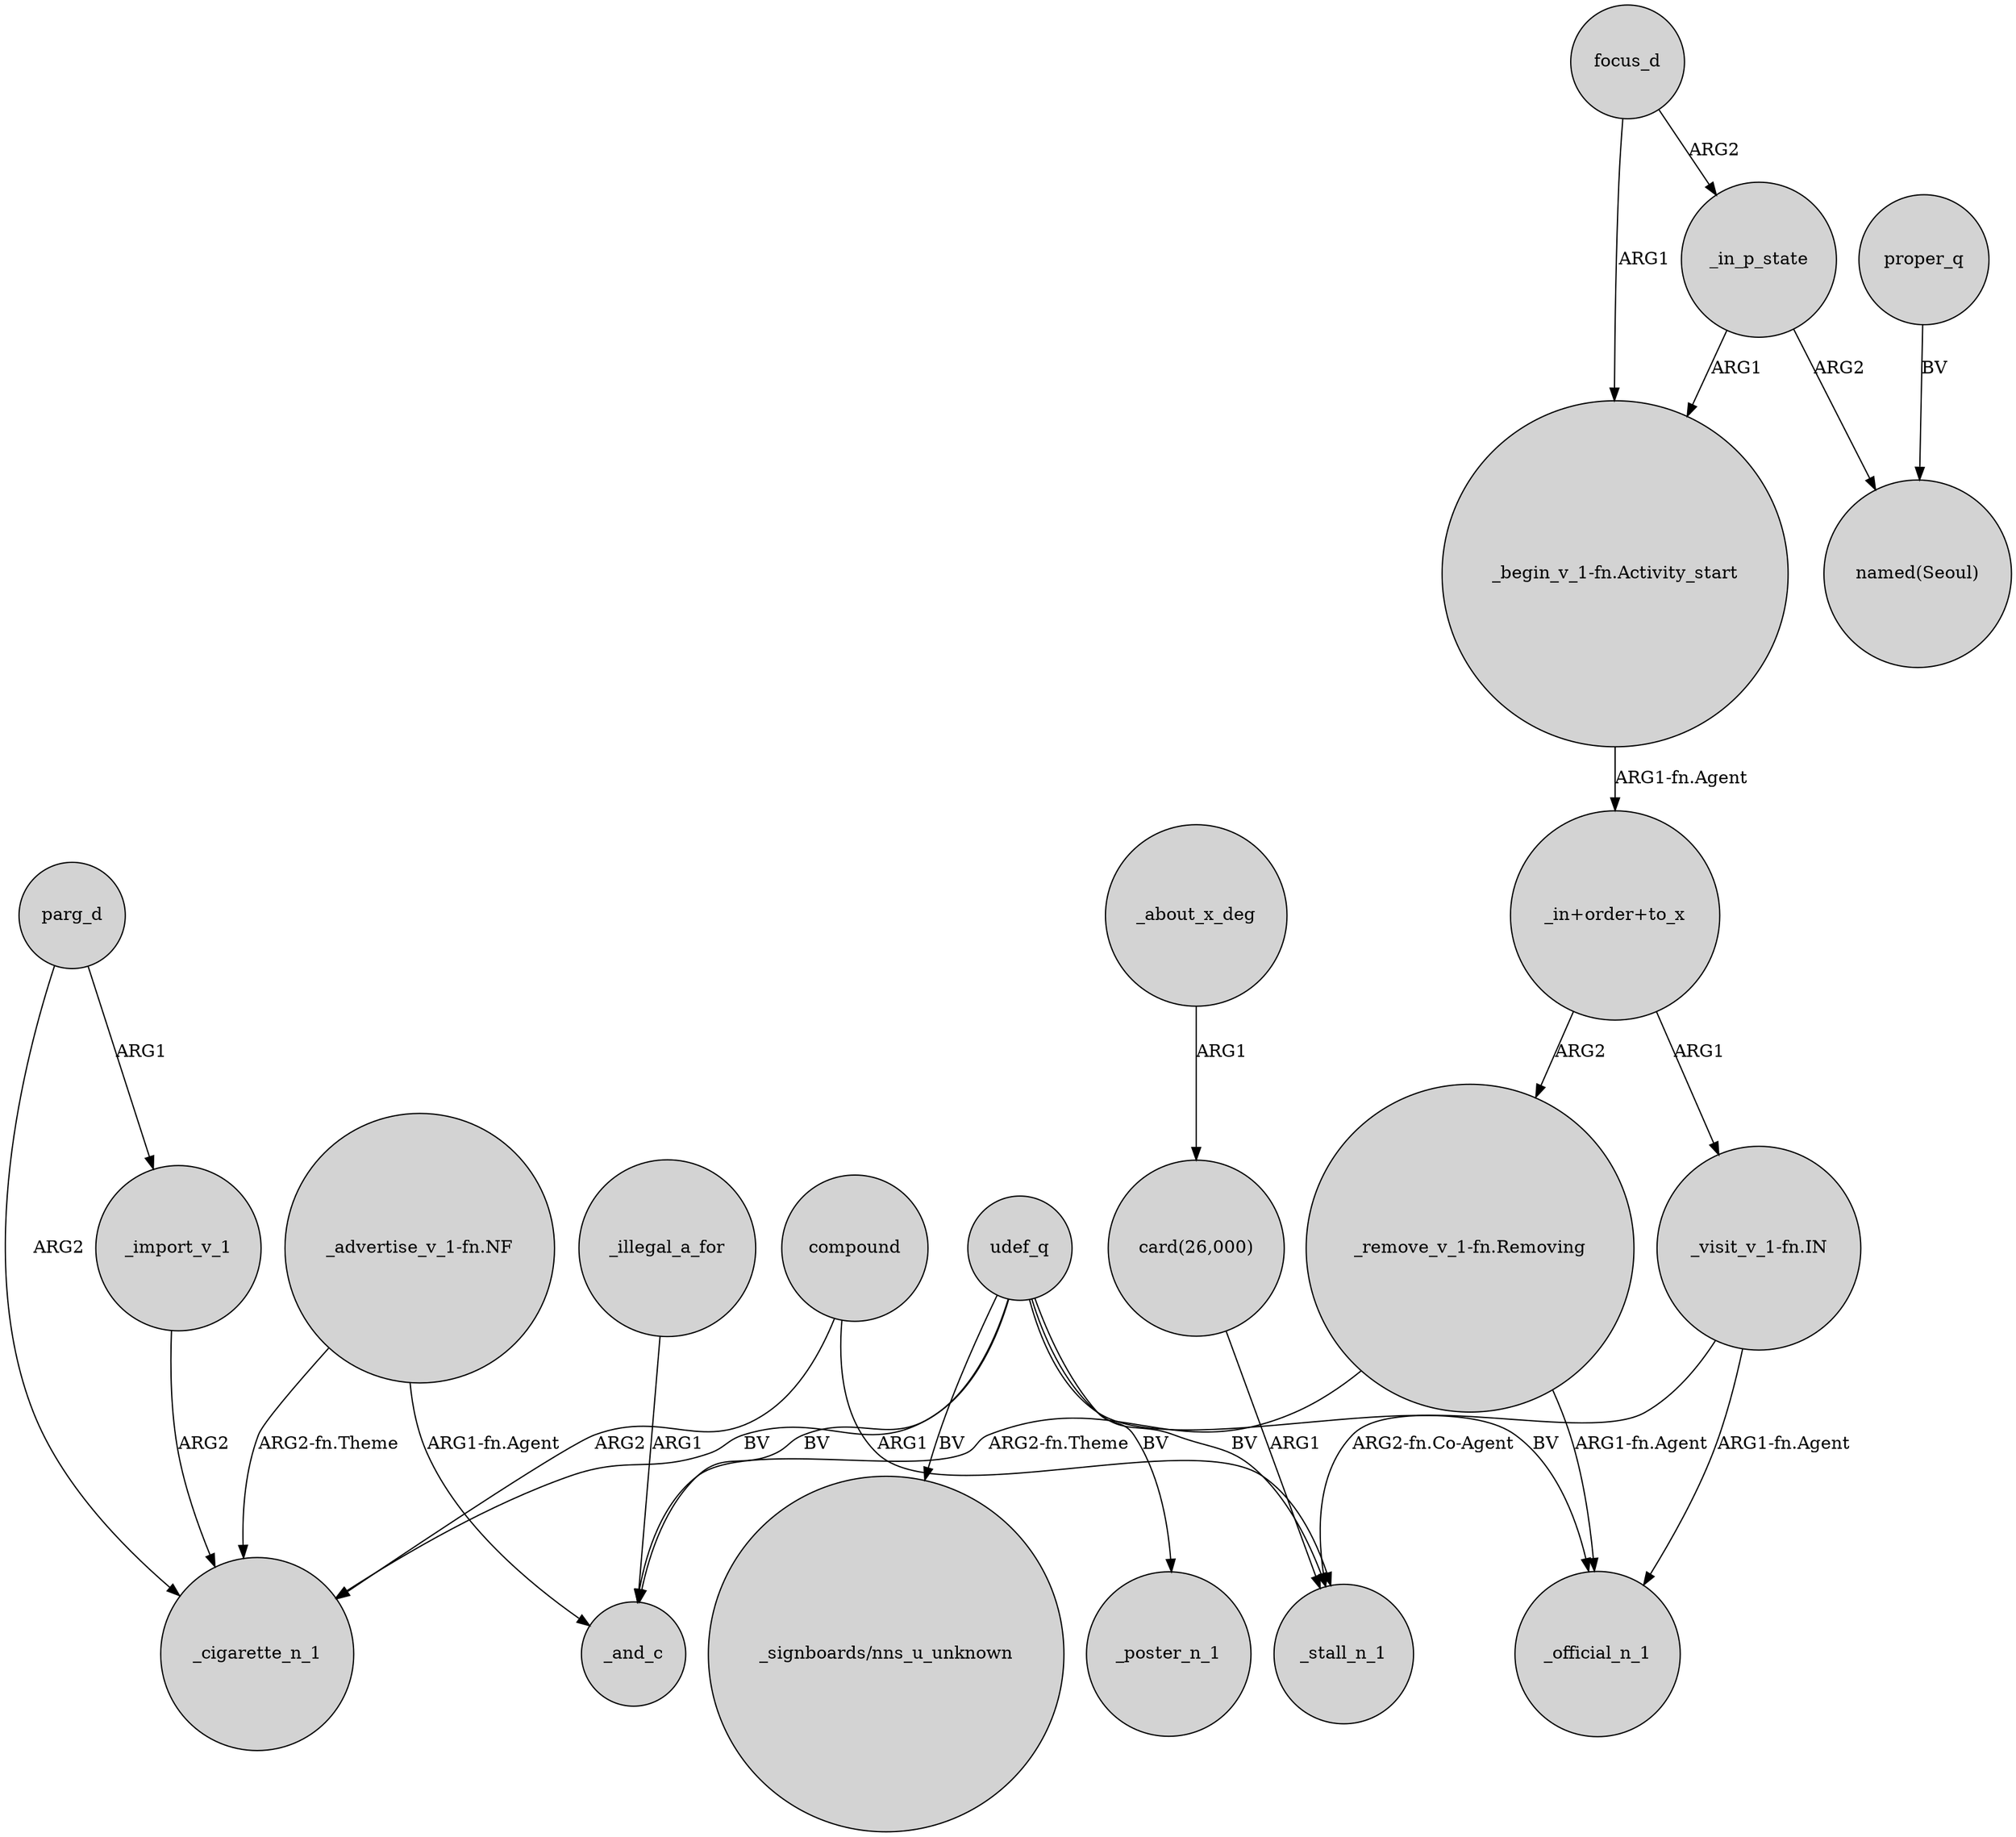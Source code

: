 digraph {
	node [shape=circle style=filled]
	parg_d -> _import_v_1 [label=ARG1]
	proper_q -> "named(Seoul)" [label=BV]
	udef_q -> _poster_n_1 [label=BV]
	"_in+order+to_x" -> "_remove_v_1-fn.Removing" [label=ARG2]
	"_advertise_v_1-fn.NF" -> _cigarette_n_1 [label="ARG2-fn.Theme"]
	_illegal_a_for -> _and_c [label=ARG1]
	focus_d -> _in_p_state [label=ARG2]
	"_advertise_v_1-fn.NF" -> _and_c [label="ARG1-fn.Agent"]
	udef_q -> "_signboards/nns_u_unknown" [label=BV]
	_import_v_1 -> _cigarette_n_1 [label=ARG2]
	udef_q -> _cigarette_n_1 [label=BV]
	focus_d -> "_begin_v_1-fn.Activity_start" [label=ARG1]
	_about_x_deg -> "card(26,000)" [label=ARG1]
	"_visit_v_1-fn.IN" -> _official_n_1 [label="ARG1-fn.Agent"]
	"_visit_v_1-fn.IN" -> _stall_n_1 [label="ARG2-fn.Co-Agent"]
	"card(26,000)" -> _stall_n_1 [label=ARG1]
	compound -> _stall_n_1 [label=ARG1]
	udef_q -> _official_n_1 [label=BV]
	parg_d -> _cigarette_n_1 [label=ARG2]
	_in_p_state -> "_begin_v_1-fn.Activity_start" [label=ARG1]
	udef_q -> _stall_n_1 [label=BV]
	"_remove_v_1-fn.Removing" -> _and_c [label="ARG2-fn.Theme"]
	"_begin_v_1-fn.Activity_start" -> "_in+order+to_x" [label="ARG1-fn.Agent"]
	compound -> _cigarette_n_1 [label=ARG2]
	"_in+order+to_x" -> "_visit_v_1-fn.IN" [label=ARG1]
	_in_p_state -> "named(Seoul)" [label=ARG2]
	"_remove_v_1-fn.Removing" -> _official_n_1 [label="ARG1-fn.Agent"]
	udef_q -> _and_c [label=BV]
}
